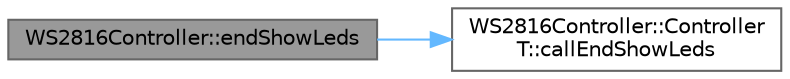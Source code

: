 digraph "WS2816Controller::endShowLeds"
{
 // LATEX_PDF_SIZE
  bgcolor="transparent";
  edge [fontname=Helvetica,fontsize=10,labelfontname=Helvetica,labelfontsize=10];
  node [fontname=Helvetica,fontsize=10,shape=box,height=0.2,width=0.4];
  rankdir="LR";
  Node1 [id="Node000001",label="WS2816Controller::endShowLeds",height=0.2,width=0.4,color="gray40", fillcolor="grey60", style="filled", fontcolor="black",tooltip=" "];
  Node1 -> Node2 [id="edge1_Node000001_Node000002",color="steelblue1",style="solid",tooltip=" "];
  Node2 [id="Node000002",label="WS2816Controller::Controller\lT::callEndShowLeds",height=0.2,width=0.4,color="grey40", fillcolor="white", style="filled",URL="$d4/d28/group___chipsets.html#abcd95afba422701c2c97a4d04fea1de6",tooltip=" "];
}
